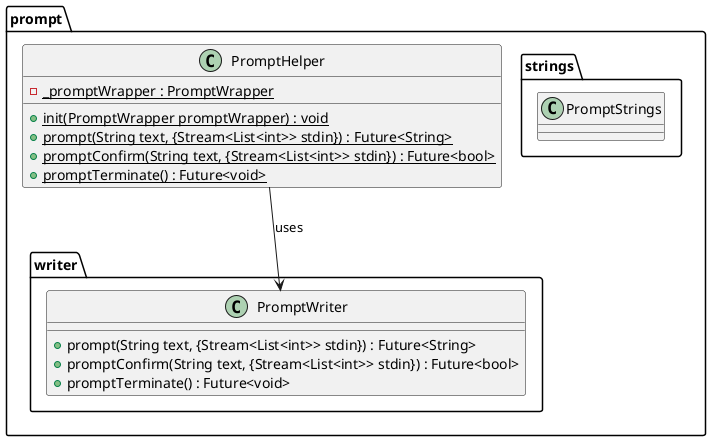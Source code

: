@startuml prompt_class_diagram

 package prompt {
    package writer {
        class PromptWriter {
            + prompt(String text, {Stream<List<int>> stdin}) : Future<String>
            + promptConfirm(String text, {Stream<List<int>> stdin}) : Future<bool>
            + promptTerminate() : Future<void>
        }
    }

    package strings {
        class PromptStrings{}
    }

    class PromptHelper {
        - {static} _promptWrapper : PromptWrapper
        + {static} init(PromptWrapper promptWrapper) : void
        + {static} prompt(String text, {Stream<List<int>> stdin}) : Future<String>
        + {static} promptConfirm(String text, {Stream<List<int>> stdin}) : Future<bool>
        + {static} promptTerminate() : Future<void>
    }
}

PromptHelper --> PromptWriter : uses

@enduml
